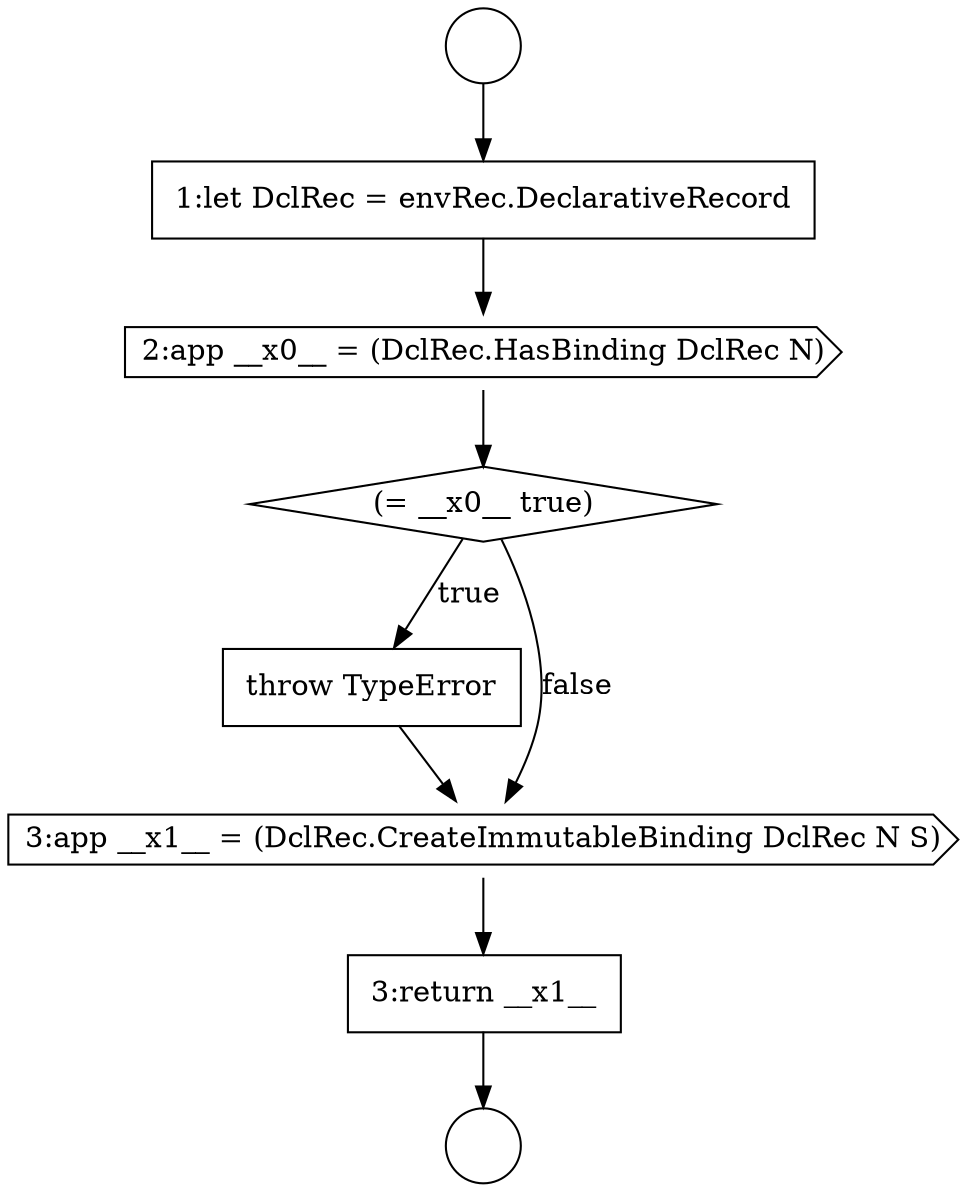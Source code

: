 digraph {
  node1200 [shape=cds, label=<<font color="black">2:app __x0__ = (DclRec.HasBinding DclRec N)</font>> color="black" fillcolor="white" style=filled]
  node1201 [shape=diamond, label=<<font color="black">(= __x0__ true)</font>> color="black" fillcolor="white" style=filled]
  node1199 [shape=none, margin=0, label=<<font color="black">
    <table border="0" cellborder="1" cellspacing="0" cellpadding="10">
      <tr><td align="left">1:let DclRec = envRec.DeclarativeRecord</td></tr>
    </table>
  </font>> color="black" fillcolor="white" style=filled]
  node1202 [shape=none, margin=0, label=<<font color="black">
    <table border="0" cellborder="1" cellspacing="0" cellpadding="10">
      <tr><td align="left">throw TypeError</td></tr>
    </table>
  </font>> color="black" fillcolor="white" style=filled]
  node1198 [shape=circle label=" " color="black" fillcolor="white" style=filled]
  node1203 [shape=cds, label=<<font color="black">3:app __x1__ = (DclRec.CreateImmutableBinding DclRec N S)</font>> color="black" fillcolor="white" style=filled]
  node1197 [shape=circle label=" " color="black" fillcolor="white" style=filled]
  node1204 [shape=none, margin=0, label=<<font color="black">
    <table border="0" cellborder="1" cellspacing="0" cellpadding="10">
      <tr><td align="left">3:return __x1__</td></tr>
    </table>
  </font>> color="black" fillcolor="white" style=filled]
  node1200 -> node1201 [ color="black"]
  node1197 -> node1199 [ color="black"]
  node1202 -> node1203 [ color="black"]
  node1201 -> node1202 [label=<<font color="black">true</font>> color="black"]
  node1201 -> node1203 [label=<<font color="black">false</font>> color="black"]
  node1203 -> node1204 [ color="black"]
  node1204 -> node1198 [ color="black"]
  node1199 -> node1200 [ color="black"]
}
